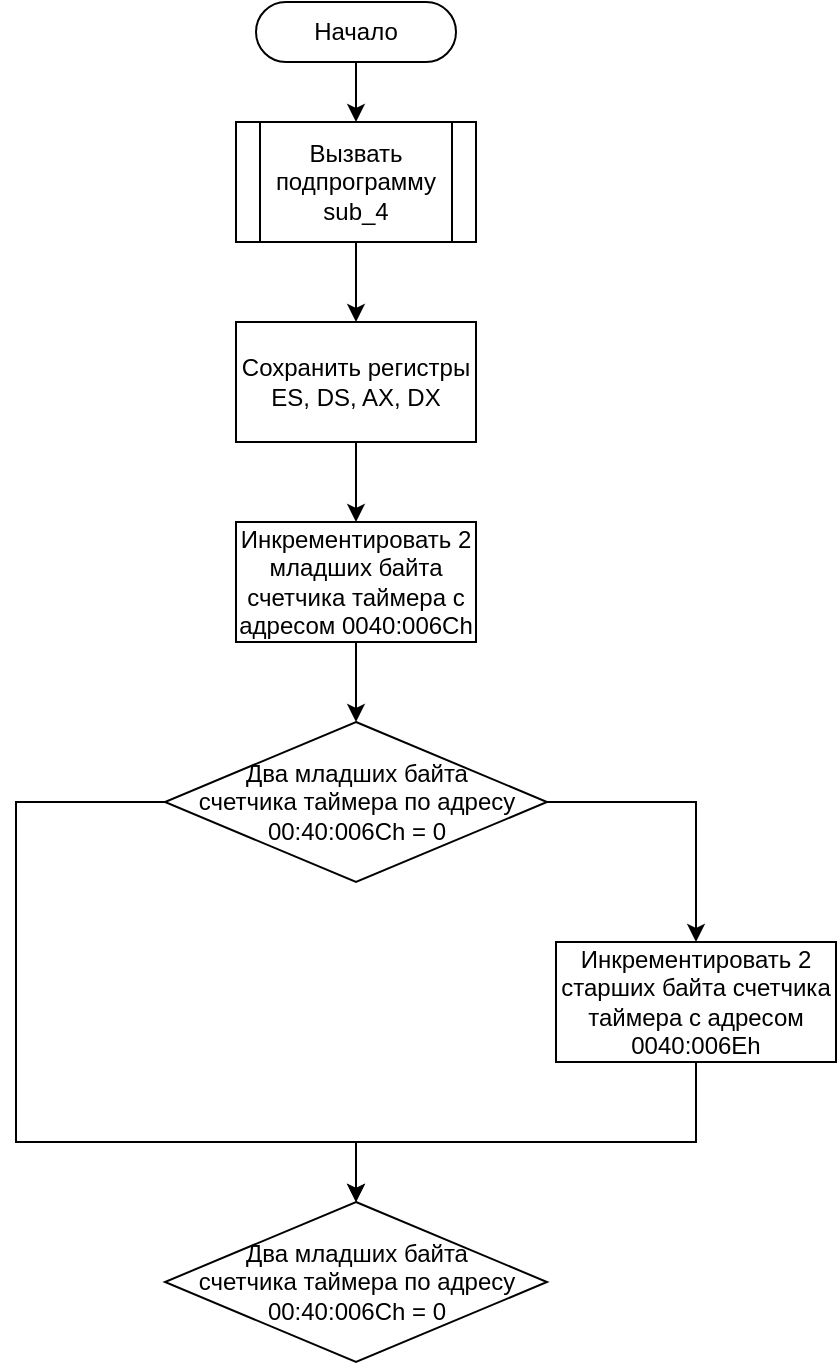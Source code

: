 <mxfile version="15.2.5" type="device"><diagram id="qfXfoFNpibYKIvs4ZdP6" name="Page-1"><mxGraphModel dx="1247" dy="1167" grid="1" gridSize="10" guides="1" tooltips="1" connect="1" arrows="1" fold="1" page="1" pageScale="1" pageWidth="827" pageHeight="1169" math="0" shadow="0"><root><mxCell id="0"/><mxCell id="1" parent="0"/><mxCell id="roFNW7YbEZP-LBB977PW-9" style="edgeStyle=orthogonalEdgeStyle;rounded=0;orthogonalLoop=1;jettySize=auto;html=1;exitX=0.5;exitY=1;exitDx=0;exitDy=0;entryX=0.5;entryY=0;entryDx=0;entryDy=0;" edge="1" parent="1" source="roFNW7YbEZP-LBB977PW-1" target="roFNW7YbEZP-LBB977PW-2"><mxGeometry relative="1" as="geometry"/></mxCell><mxCell id="roFNW7YbEZP-LBB977PW-1" value="Начало" style="rounded=1;whiteSpace=wrap;html=1;arcSize=50;" vertex="1" parent="1"><mxGeometry x="370" y="40" width="100" height="30" as="geometry"/></mxCell><mxCell id="roFNW7YbEZP-LBB977PW-10" style="edgeStyle=orthogonalEdgeStyle;rounded=0;orthogonalLoop=1;jettySize=auto;html=1;exitX=0.5;exitY=1;exitDx=0;exitDy=0;entryX=0.5;entryY=0;entryDx=0;entryDy=0;" edge="1" parent="1" source="roFNW7YbEZP-LBB977PW-2" target="roFNW7YbEZP-LBB977PW-4"><mxGeometry relative="1" as="geometry"/></mxCell><mxCell id="roFNW7YbEZP-LBB977PW-2" value="Вызвать подпрограмму sub_4" style="shape=process;whiteSpace=wrap;html=1;backgroundOutline=1;" vertex="1" parent="1"><mxGeometry x="360" y="100" width="120" height="60" as="geometry"/></mxCell><mxCell id="roFNW7YbEZP-LBB977PW-11" style="edgeStyle=orthogonalEdgeStyle;rounded=0;orthogonalLoop=1;jettySize=auto;html=1;exitX=0.5;exitY=1;exitDx=0;exitDy=0;entryX=0.5;entryY=0;entryDx=0;entryDy=0;" edge="1" parent="1" source="roFNW7YbEZP-LBB977PW-4" target="roFNW7YbEZP-LBB977PW-6"><mxGeometry relative="1" as="geometry"/></mxCell><mxCell id="roFNW7YbEZP-LBB977PW-4" value="Сохранить регистры ES, DS, AX, DX" style="rounded=0;whiteSpace=wrap;html=1;" vertex="1" parent="1"><mxGeometry x="360" y="200" width="120" height="60" as="geometry"/></mxCell><mxCell id="roFNW7YbEZP-LBB977PW-12" style="edgeStyle=orthogonalEdgeStyle;rounded=0;orthogonalLoop=1;jettySize=auto;html=1;exitX=0.5;exitY=1;exitDx=0;exitDy=0;entryX=0.5;entryY=0;entryDx=0;entryDy=0;" edge="1" parent="1" source="roFNW7YbEZP-LBB977PW-6" target="roFNW7YbEZP-LBB977PW-7"><mxGeometry relative="1" as="geometry"/></mxCell><mxCell id="roFNW7YbEZP-LBB977PW-6" value="Инкрементировать 2 младших байта счетчика таймера с адресом 0040:006Сh" style="rounded=0;whiteSpace=wrap;html=1;" vertex="1" parent="1"><mxGeometry x="360" y="300" width="120" height="60" as="geometry"/></mxCell><mxCell id="roFNW7YbEZP-LBB977PW-13" style="edgeStyle=orthogonalEdgeStyle;rounded=0;orthogonalLoop=1;jettySize=auto;html=1;exitX=1;exitY=0.5;exitDx=0;exitDy=0;" edge="1" parent="1" source="roFNW7YbEZP-LBB977PW-7" target="roFNW7YbEZP-LBB977PW-8"><mxGeometry relative="1" as="geometry"/></mxCell><mxCell id="roFNW7YbEZP-LBB977PW-16" style="edgeStyle=orthogonalEdgeStyle;rounded=0;orthogonalLoop=1;jettySize=auto;html=1;exitX=0;exitY=0.5;exitDx=0;exitDy=0;entryX=0.5;entryY=0;entryDx=0;entryDy=0;" edge="1" parent="1" source="roFNW7YbEZP-LBB977PW-7" target="roFNW7YbEZP-LBB977PW-14"><mxGeometry relative="1" as="geometry"><Array as="points"><mxPoint x="250" y="440"/><mxPoint x="250" y="610"/><mxPoint x="420" y="610"/></Array></mxGeometry></mxCell><mxCell id="roFNW7YbEZP-LBB977PW-7" value="Два младших байта &lt;br&gt;счетчика таймера по адресу 00:40:006Сh = 0" style="rhombus;whiteSpace=wrap;html=1;" vertex="1" parent="1"><mxGeometry x="324.5" y="400" width="191" height="80" as="geometry"/></mxCell><mxCell id="roFNW7YbEZP-LBB977PW-15" style="edgeStyle=orthogonalEdgeStyle;rounded=0;orthogonalLoop=1;jettySize=auto;html=1;exitX=0.5;exitY=1;exitDx=0;exitDy=0;" edge="1" parent="1" source="roFNW7YbEZP-LBB977PW-8" target="roFNW7YbEZP-LBB977PW-14"><mxGeometry relative="1" as="geometry"><Array as="points"><mxPoint x="590" y="610"/><mxPoint x="420" y="610"/></Array></mxGeometry></mxCell><mxCell id="roFNW7YbEZP-LBB977PW-8" value="Инкрементировать 2 старших байта счетчика таймера с адресом 0040:006Eh" style="rounded=0;whiteSpace=wrap;html=1;" vertex="1" parent="1"><mxGeometry x="520" y="510" width="140" height="60" as="geometry"/></mxCell><mxCell id="roFNW7YbEZP-LBB977PW-14" value="Два младших байта &lt;br&gt;счетчика таймера по адресу 00:40:006Сh = 0" style="rhombus;whiteSpace=wrap;html=1;" vertex="1" parent="1"><mxGeometry x="324.5" y="640" width="191" height="80" as="geometry"/></mxCell></root></mxGraphModel></diagram></mxfile>